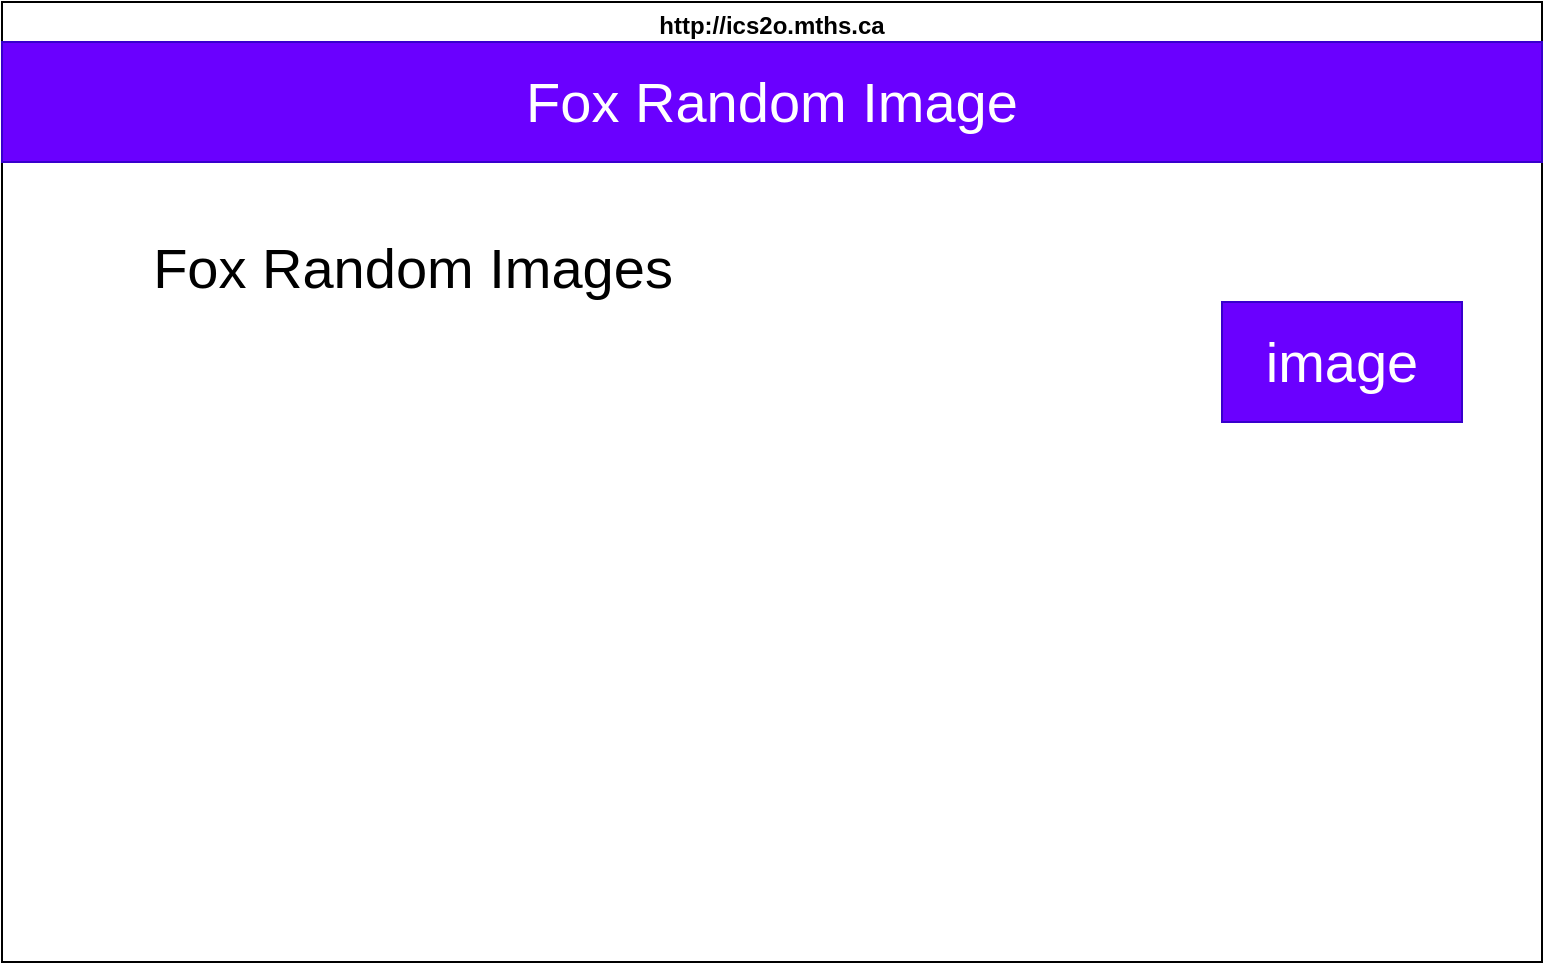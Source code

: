 <mxfile>
    <diagram id="bXRHql0Mt5aqUurRQRWW" name="Page-1">
        <mxGraphModel dx="1086" dy="713" grid="1" gridSize="10" guides="1" tooltips="1" connect="1" arrows="1" fold="1" page="1" pageScale="1" pageWidth="827" pageHeight="1169" math="0" shadow="0">
            <root>
                <mxCell id="0"/>
                <mxCell id="1" parent="0"/>
                <mxCell id="2" value="http://ics2o.mths.ca" style="swimlane;whiteSpace=wrap;html=1;" vertex="1" parent="1">
                    <mxGeometry x="40" y="40" width="770" height="480" as="geometry"/>
                </mxCell>
                <mxCell id="3" value="&lt;span style=&quot;font-size: 28px;&quot;&gt;Fox Random Images&lt;/span&gt;" style="text;html=1;align=center;verticalAlign=middle;resizable=0;points=[];autosize=1;strokeColor=none;fillColor=none;" vertex="1" parent="2">
                    <mxGeometry x="60" y="108" width="290" height="50" as="geometry"/>
                </mxCell>
                <mxCell id="4" value="image" style="whiteSpace=wrap;html=1;fontSize=28;fillColor=#6a00ff;fontColor=#ffffff;strokeColor=#3700CC;" vertex="1" parent="2">
                    <mxGeometry x="610" y="150" width="120" height="60" as="geometry"/>
                </mxCell>
                <mxCell id="6" value="Fox Random Image" style="whiteSpace=wrap;html=1;fontSize=28;fillColor=#6a00ff;fontColor=#ffffff;strokeColor=#3700CC;" vertex="1" parent="2">
                    <mxGeometry y="20" width="770" height="60" as="geometry"/>
                </mxCell>
            </root>
        </mxGraphModel>
    </diagram>
</mxfile>